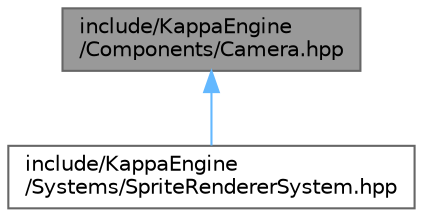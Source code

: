 digraph "include/KappaEngine/Components/Camera.hpp"
{
 // LATEX_PDF_SIZE
  bgcolor="transparent";
  edge [fontname=Helvetica,fontsize=10,labelfontname=Helvetica,labelfontsize=10];
  node [fontname=Helvetica,fontsize=10,shape=box,height=0.2,width=0.4];
  Node1 [label="include/KappaEngine\l/Components/Camera.hpp",height=0.2,width=0.4,color="gray40", fillcolor="grey60", style="filled", fontcolor="black",tooltip=" "];
  Node1 -> Node2 [dir="back",color="steelblue1",style="solid"];
  Node2 [label="include/KappaEngine\l/Systems/SpriteRendererSystem.hpp",height=0.2,width=0.4,color="grey40", fillcolor="white", style="filled",URL="$d6/d86/_sprite_renderer_system_8hpp.html",tooltip=" "];
}
